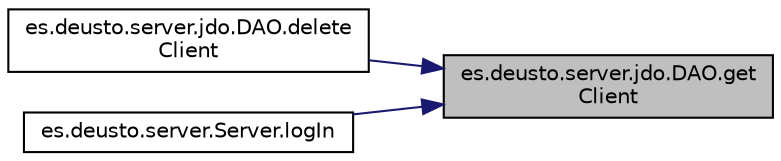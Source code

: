 digraph "es.deusto.server.jdo.DAO.getClient"
{
 // LATEX_PDF_SIZE
  edge [fontname="Helvetica",fontsize="10",labelfontname="Helvetica",labelfontsize="10"];
  node [fontname="Helvetica",fontsize="10",shape=record];
  rankdir="RL";
  Node46 [label="es.deusto.server.jdo.DAO.get\lClient",height=0.2,width=0.4,color="black", fillcolor="grey75", style="filled", fontcolor="black",tooltip=" "];
  Node46 -> Node47 [dir="back",color="midnightblue",fontsize="10",style="solid",fontname="Helvetica"];
  Node47 [label="es.deusto.server.jdo.DAO.delete\lClient",height=0.2,width=0.4,color="black", fillcolor="white", style="filled",URL="$classes_1_1deusto_1_1server_1_1jdo_1_1_d_a_o.html#a9664ce68819a53c7b27add7f305a52b0",tooltip=" "];
  Node46 -> Node48 [dir="back",color="midnightblue",fontsize="10",style="solid",fontname="Helvetica"];
  Node48 [label="es.deusto.server.Server.logIn",height=0.2,width=0.4,color="black", fillcolor="white", style="filled",URL="$classes_1_1deusto_1_1server_1_1_server.html#ab93f5cc9b5825192c31cd2088014378d",tooltip=" "];
}
